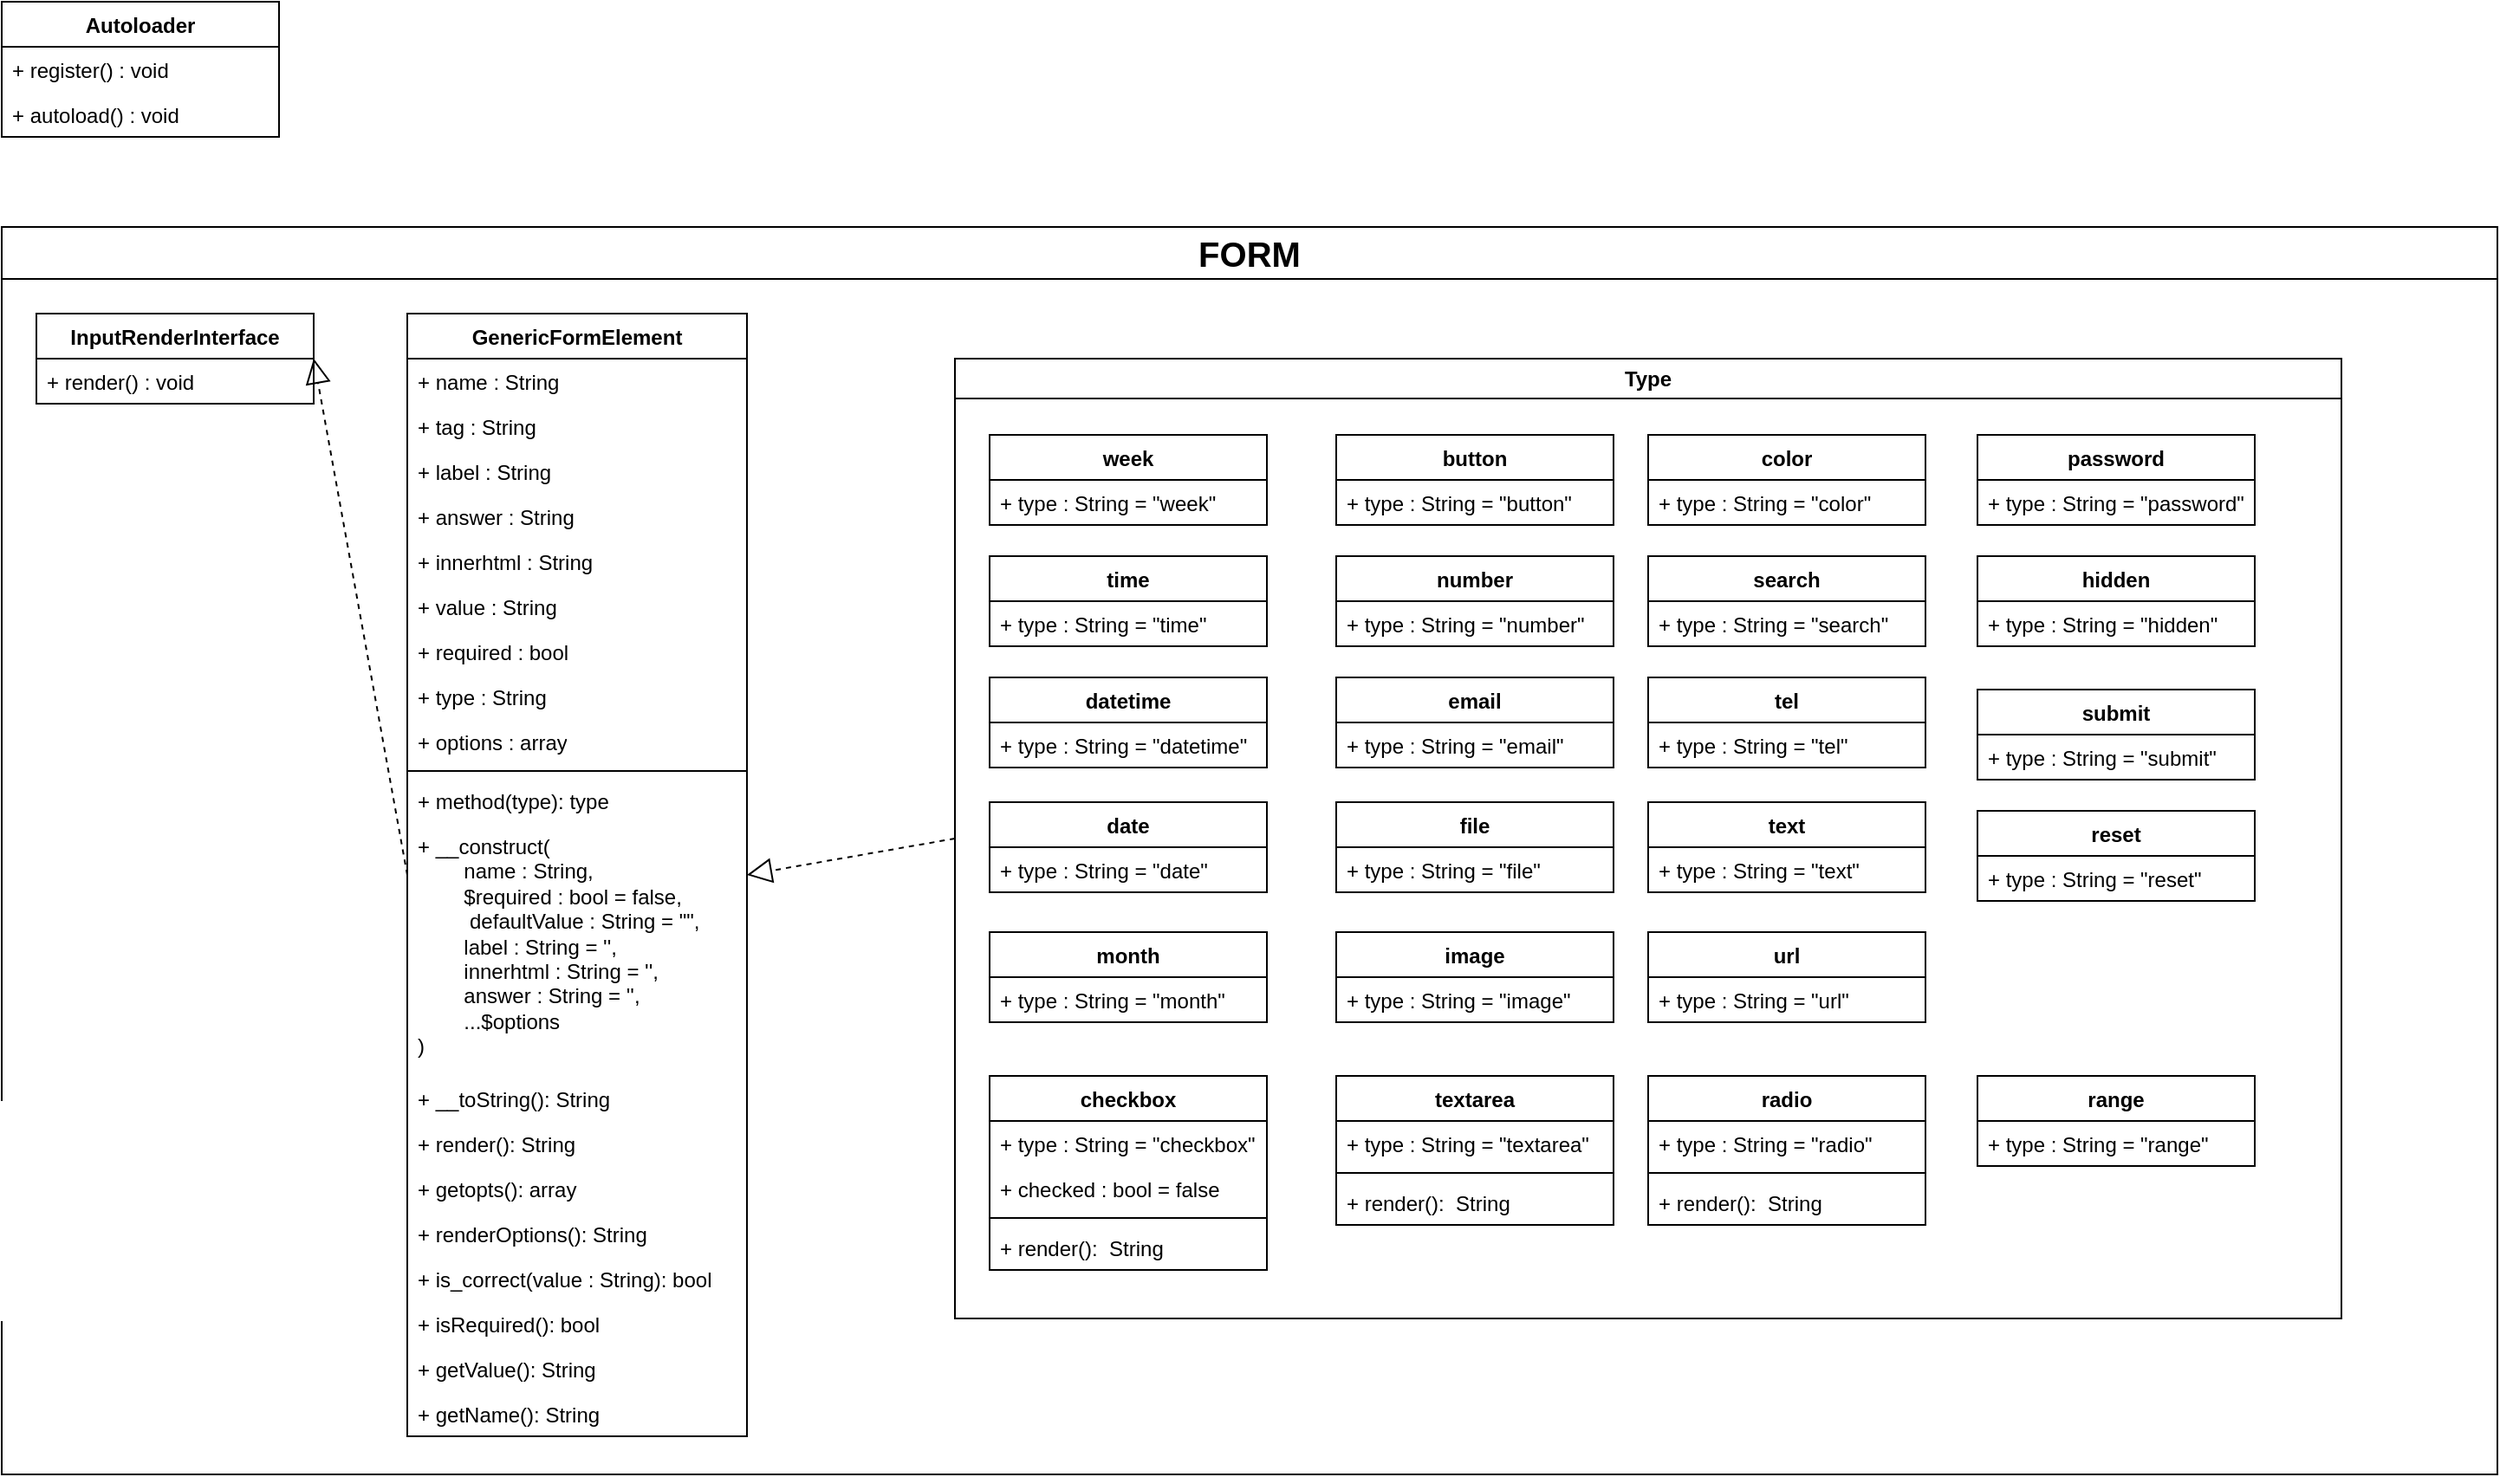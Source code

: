 <mxfile version="26.0.4">
  <diagram name="Page-1" id="kjSIp5pXhjDHa5u45Axl">
    <mxGraphModel dx="1434" dy="797" grid="1" gridSize="10" guides="1" tooltips="1" connect="1" arrows="1" fold="1" page="1" pageScale="1" pageWidth="827" pageHeight="1169" math="0" shadow="0">
      <root>
        <mxCell id="0" />
        <mxCell id="1" parent="0" />
        <mxCell id="YVkegcNKEWYejIBUxYfp-6" value="Autoloader" style="swimlane;fontStyle=1;align=center;verticalAlign=top;childLayout=stackLayout;horizontal=1;startSize=26;horizontalStack=0;resizeParent=1;resizeParentMax=0;resizeLast=0;collapsible=1;marginBottom=0;whiteSpace=wrap;html=1;" parent="1" vertex="1">
          <mxGeometry x="40" y="30" width="160" height="78" as="geometry" />
        </mxCell>
        <mxCell id="YVkegcNKEWYejIBUxYfp-9" value="+ register() : void" style="text;strokeColor=none;fillColor=none;align=left;verticalAlign=top;spacingLeft=4;spacingRight=4;overflow=hidden;rotatable=0;points=[[0,0.5],[1,0.5]];portConstraint=eastwest;whiteSpace=wrap;html=1;" parent="YVkegcNKEWYejIBUxYfp-6" vertex="1">
          <mxGeometry y="26" width="160" height="26" as="geometry" />
        </mxCell>
        <mxCell id="YVkegcNKEWYejIBUxYfp-10" value="+ autoload() : void" style="text;strokeColor=none;fillColor=none;align=left;verticalAlign=top;spacingLeft=4;spacingRight=4;overflow=hidden;rotatable=0;points=[[0,0.5],[1,0.5]];portConstraint=eastwest;whiteSpace=wrap;html=1;" parent="YVkegcNKEWYejIBUxYfp-6" vertex="1">
          <mxGeometry y="52" width="160" height="26" as="geometry" />
        </mxCell>
        <mxCell id="YVkegcNKEWYejIBUxYfp-38" value="&lt;font style=&quot;font-size: 20px;&quot;&gt;FORM&lt;/font&gt;" style="swimlane;whiteSpace=wrap;html=1;startSize=30;" parent="1" vertex="1">
          <mxGeometry x="40" y="160" width="1440" height="720" as="geometry">
            <mxRectangle x="580" y="120" width="140" height="30" as="alternateBounds" />
          </mxGeometry>
        </mxCell>
        <mxCell id="YVkegcNKEWYejIBUxYfp-11" value="InputRenderInterface" style="swimlane;fontStyle=1;align=center;verticalAlign=top;childLayout=stackLayout;horizontal=1;startSize=26;horizontalStack=0;resizeParent=1;resizeParentMax=0;resizeLast=0;collapsible=1;marginBottom=0;whiteSpace=wrap;html=1;" parent="YVkegcNKEWYejIBUxYfp-38" vertex="1">
          <mxGeometry x="20" y="50" width="160" height="52" as="geometry">
            <mxRectangle x="20" y="50" width="150" height="30" as="alternateBounds" />
          </mxGeometry>
        </mxCell>
        <mxCell id="YVkegcNKEWYejIBUxYfp-15" value="+ render() : void" style="text;strokeColor=none;fillColor=none;align=left;verticalAlign=top;spacingLeft=4;spacingRight=4;overflow=hidden;rotatable=0;points=[[0,0.5],[1,0.5]];portConstraint=eastwest;whiteSpace=wrap;html=1;" parent="YVkegcNKEWYejIBUxYfp-11" vertex="1">
          <mxGeometry y="26" width="160" height="26" as="geometry" />
        </mxCell>
        <mxCell id="YVkegcNKEWYejIBUxYfp-16" value="GenericFormElement" style="swimlane;fontStyle=1;align=center;verticalAlign=top;childLayout=stackLayout;horizontal=1;startSize=26;horizontalStack=0;resizeParent=1;resizeParentMax=0;resizeLast=0;collapsible=1;marginBottom=0;whiteSpace=wrap;html=1;" parent="YVkegcNKEWYejIBUxYfp-38" vertex="1">
          <mxGeometry x="234" y="50" width="196" height="648" as="geometry">
            <mxRectangle x="234" y="50" width="150" height="30" as="alternateBounds" />
          </mxGeometry>
        </mxCell>
        <mxCell id="YVkegcNKEWYejIBUxYfp-17" value="&lt;div&gt;+ name : String&lt;/div&gt;" style="text;strokeColor=none;fillColor=none;align=left;verticalAlign=top;spacingLeft=4;spacingRight=4;overflow=hidden;rotatable=0;points=[[0,0.5],[1,0.5]];portConstraint=eastwest;whiteSpace=wrap;html=1;" parent="YVkegcNKEWYejIBUxYfp-16" vertex="1">
          <mxGeometry y="26" width="196" height="26" as="geometry" />
        </mxCell>
        <mxCell id="YVkegcNKEWYejIBUxYfp-20" value="&lt;div&gt;+ tag : String&lt;/div&gt;" style="text;strokeColor=none;fillColor=none;align=left;verticalAlign=top;spacingLeft=4;spacingRight=4;overflow=hidden;rotatable=0;points=[[0,0.5],[1,0.5]];portConstraint=eastwest;whiteSpace=wrap;html=1;" parent="YVkegcNKEWYejIBUxYfp-16" vertex="1">
          <mxGeometry y="52" width="196" height="26" as="geometry" />
        </mxCell>
        <mxCell id="YVkegcNKEWYejIBUxYfp-26" value="&lt;div&gt;+ label : String&lt;/div&gt;" style="text;strokeColor=none;fillColor=none;align=left;verticalAlign=top;spacingLeft=4;spacingRight=4;overflow=hidden;rotatable=0;points=[[0,0.5],[1,0.5]];portConstraint=eastwest;whiteSpace=wrap;html=1;" parent="YVkegcNKEWYejIBUxYfp-16" vertex="1">
          <mxGeometry y="78" width="196" height="26" as="geometry" />
        </mxCell>
        <mxCell id="YVkegcNKEWYejIBUxYfp-25" value="&lt;div&gt;+ answer : String&lt;/div&gt;" style="text;strokeColor=none;fillColor=none;align=left;verticalAlign=top;spacingLeft=4;spacingRight=4;overflow=hidden;rotatable=0;points=[[0,0.5],[1,0.5]];portConstraint=eastwest;whiteSpace=wrap;html=1;" parent="YVkegcNKEWYejIBUxYfp-16" vertex="1">
          <mxGeometry y="104" width="196" height="26" as="geometry" />
        </mxCell>
        <mxCell id="YVkegcNKEWYejIBUxYfp-24" value="&lt;div&gt;+ innerhtml : String&lt;/div&gt;" style="text;strokeColor=none;fillColor=none;align=left;verticalAlign=top;spacingLeft=4;spacingRight=4;overflow=hidden;rotatable=0;points=[[0,0.5],[1,0.5]];portConstraint=eastwest;whiteSpace=wrap;html=1;" parent="YVkegcNKEWYejIBUxYfp-16" vertex="1">
          <mxGeometry y="130" width="196" height="26" as="geometry" />
        </mxCell>
        <mxCell id="YVkegcNKEWYejIBUxYfp-23" value="&lt;div&gt;+ value : String&lt;/div&gt;" style="text;strokeColor=none;fillColor=none;align=left;verticalAlign=top;spacingLeft=4;spacingRight=4;overflow=hidden;rotatable=0;points=[[0,0.5],[1,0.5]];portConstraint=eastwest;whiteSpace=wrap;html=1;" parent="YVkegcNKEWYejIBUxYfp-16" vertex="1">
          <mxGeometry y="156" width="196" height="26" as="geometry" />
        </mxCell>
        <mxCell id="YVkegcNKEWYejIBUxYfp-22" value="&lt;div&gt;+ required : bool&lt;/div&gt;" style="text;strokeColor=none;fillColor=none;align=left;verticalAlign=top;spacingLeft=4;spacingRight=4;overflow=hidden;rotatable=0;points=[[0,0.5],[1,0.5]];portConstraint=eastwest;whiteSpace=wrap;html=1;" parent="YVkegcNKEWYejIBUxYfp-16" vertex="1">
          <mxGeometry y="182" width="196" height="26" as="geometry" />
        </mxCell>
        <mxCell id="YVkegcNKEWYejIBUxYfp-21" value="&lt;div&gt;+ type : String&lt;/div&gt;" style="text;strokeColor=none;fillColor=none;align=left;verticalAlign=top;spacingLeft=4;spacingRight=4;overflow=hidden;rotatable=0;points=[[0,0.5],[1,0.5]];portConstraint=eastwest;whiteSpace=wrap;html=1;" parent="YVkegcNKEWYejIBUxYfp-16" vertex="1">
          <mxGeometry y="208" width="196" height="26" as="geometry" />
        </mxCell>
        <mxCell id="YVkegcNKEWYejIBUxYfp-28" value="&lt;div&gt;+ options : array&lt;br&gt;&lt;/div&gt;" style="text;strokeColor=none;fillColor=none;align=left;verticalAlign=top;spacingLeft=4;spacingRight=4;overflow=hidden;rotatable=0;points=[[0,0.5],[1,0.5]];portConstraint=eastwest;whiteSpace=wrap;html=1;" parent="YVkegcNKEWYejIBUxYfp-16" vertex="1">
          <mxGeometry y="234" width="196" height="26" as="geometry" />
        </mxCell>
        <mxCell id="YVkegcNKEWYejIBUxYfp-18" value="" style="line;strokeWidth=1;fillColor=none;align=left;verticalAlign=middle;spacingTop=-1;spacingLeft=3;spacingRight=3;rotatable=0;labelPosition=right;points=[];portConstraint=eastwest;strokeColor=inherit;" parent="YVkegcNKEWYejIBUxYfp-16" vertex="1">
          <mxGeometry y="260" width="196" height="8" as="geometry" />
        </mxCell>
        <mxCell id="YVkegcNKEWYejIBUxYfp-19" value="+ method(type): type" style="text;strokeColor=none;fillColor=none;align=left;verticalAlign=top;spacingLeft=4;spacingRight=4;overflow=hidden;rotatable=0;points=[[0,0.5],[1,0.5]];portConstraint=eastwest;whiteSpace=wrap;html=1;" parent="YVkegcNKEWYejIBUxYfp-16" vertex="1">
          <mxGeometry y="268" width="196" height="26" as="geometry" />
        </mxCell>
        <mxCell id="YVkegcNKEWYejIBUxYfp-29" value="+ __construct(&lt;br&gt;&lt;div&gt;&lt;span style=&quot;white-space: pre;&quot;&gt;&#x9;&lt;/span&gt;name : String,&lt;/div&gt;&lt;div&gt;&lt;span style=&quot;white-space: pre;&quot;&gt;&#x9;&lt;/span&gt;$required : bool = false,&lt;br&gt;&lt;/div&gt; &lt;span style=&quot;white-space: pre;&quot;&gt;&#x9;&lt;/span&gt; defaultValue :&lt;span style=&quot;white-space: pre;&quot;&gt;&lt;/span&gt; String = &quot;&quot;,&lt;br&gt;&lt;span style=&quot;white-space: pre;&quot;&gt;&#x9;&lt;/span&gt;label : String = &#39;&#39;,&lt;br&gt;&lt;span style=&quot;white-space: pre;&quot;&gt;&#x9;&lt;/span&gt;innerhtml :&amp;nbsp;String = &#39;&#39;,&lt;br&gt;&lt;span style=&quot;white-space: pre;&quot;&gt;&#x9;&lt;/span&gt;answer :&amp;nbsp;String = &#39;&#39;,&lt;br&gt;&lt;span style=&quot;white-space: pre;&quot;&gt;&#x9;&lt;/span&gt;...$options&lt;br&gt;)" style="text;strokeColor=none;fillColor=none;align=left;verticalAlign=top;spacingLeft=4;spacingRight=4;overflow=hidden;rotatable=0;points=[[0,0.5],[1,0.5]];portConstraint=eastwest;whiteSpace=wrap;html=1;" parent="YVkegcNKEWYejIBUxYfp-16" vertex="1">
          <mxGeometry y="294" width="196" height="146" as="geometry" />
        </mxCell>
        <mxCell id="YVkegcNKEWYejIBUxYfp-30" value="+ __toString(): String" style="text;strokeColor=none;fillColor=none;align=left;verticalAlign=top;spacingLeft=4;spacingRight=4;overflow=hidden;rotatable=0;points=[[0,0.5],[1,0.5]];portConstraint=eastwest;whiteSpace=wrap;html=1;" parent="YVkegcNKEWYejIBUxYfp-16" vertex="1">
          <mxGeometry y="440" width="196" height="26" as="geometry" />
        </mxCell>
        <mxCell id="YVkegcNKEWYejIBUxYfp-37" value="+ render(): String&lt;span style=&quot;white-space: pre;&quot;&gt;&#x9;&lt;/span&gt;" style="text;strokeColor=none;fillColor=none;align=left;verticalAlign=top;spacingLeft=4;spacingRight=4;overflow=hidden;rotatable=0;points=[[0,0.5],[1,0.5]];portConstraint=eastwest;whiteSpace=wrap;html=1;" parent="YVkegcNKEWYejIBUxYfp-16" vertex="1">
          <mxGeometry y="466" width="196" height="26" as="geometry" />
        </mxCell>
        <mxCell id="YVkegcNKEWYejIBUxYfp-36" value="+ getopts(): array&lt;span style=&quot;white-space: pre;&quot;&gt;&#x9;&lt;/span&gt;" style="text;strokeColor=none;fillColor=none;align=left;verticalAlign=top;spacingLeft=4;spacingRight=4;overflow=hidden;rotatable=0;points=[[0,0.5],[1,0.5]];portConstraint=eastwest;whiteSpace=wrap;html=1;" parent="YVkegcNKEWYejIBUxYfp-16" vertex="1">
          <mxGeometry y="492" width="196" height="26" as="geometry" />
        </mxCell>
        <mxCell id="YVkegcNKEWYejIBUxYfp-35" value="+ renderOptions(): String" style="text;strokeColor=none;fillColor=none;align=left;verticalAlign=top;spacingLeft=4;spacingRight=4;overflow=hidden;rotatable=0;points=[[0,0.5],[1,0.5]];portConstraint=eastwest;whiteSpace=wrap;html=1;" parent="YVkegcNKEWYejIBUxYfp-16" vertex="1">
          <mxGeometry y="518" width="196" height="26" as="geometry" />
        </mxCell>
        <mxCell id="YVkegcNKEWYejIBUxYfp-34" value="+ is_correct(value : String): bool" style="text;strokeColor=none;fillColor=none;align=left;verticalAlign=top;spacingLeft=4;spacingRight=4;overflow=hidden;rotatable=0;points=[[0,0.5],[1,0.5]];portConstraint=eastwest;whiteSpace=wrap;html=1;" parent="YVkegcNKEWYejIBUxYfp-16" vertex="1">
          <mxGeometry y="544" width="196" height="26" as="geometry" />
        </mxCell>
        <mxCell id="YVkegcNKEWYejIBUxYfp-33" value="+ isRequired(): bool" style="text;strokeColor=none;fillColor=none;align=left;verticalAlign=top;spacingLeft=4;spacingRight=4;overflow=hidden;rotatable=0;points=[[0,0.5],[1,0.5]];portConstraint=eastwest;whiteSpace=wrap;html=1;" parent="YVkegcNKEWYejIBUxYfp-16" vertex="1">
          <mxGeometry y="570" width="196" height="26" as="geometry" />
        </mxCell>
        <mxCell id="YVkegcNKEWYejIBUxYfp-32" value="+ getValue(): String" style="text;strokeColor=none;fillColor=none;align=left;verticalAlign=top;spacingLeft=4;spacingRight=4;overflow=hidden;rotatable=0;points=[[0,0.5],[1,0.5]];portConstraint=eastwest;whiteSpace=wrap;html=1;" parent="YVkegcNKEWYejIBUxYfp-16" vertex="1">
          <mxGeometry y="596" width="196" height="26" as="geometry" />
        </mxCell>
        <mxCell id="YVkegcNKEWYejIBUxYfp-31" value="+ getName(): String" style="text;strokeColor=none;fillColor=none;align=left;verticalAlign=top;spacingLeft=4;spacingRight=4;overflow=hidden;rotatable=0;points=[[0,0.5],[1,0.5]];portConstraint=eastwest;whiteSpace=wrap;html=1;" parent="YVkegcNKEWYejIBUxYfp-16" vertex="1">
          <mxGeometry y="622" width="196" height="26" as="geometry" />
        </mxCell>
        <mxCell id="YVkegcNKEWYejIBUxYfp-27" value="" style="endArrow=block;dashed=1;endFill=0;endSize=12;html=1;rounded=0;exitX=0;exitY=0.5;exitDx=0;exitDy=0;entryX=1;entryY=0.5;entryDx=0;entryDy=0;" parent="YVkegcNKEWYejIBUxYfp-38" source="YVkegcNKEWYejIBUxYfp-16" target="YVkegcNKEWYejIBUxYfp-11" edge="1">
          <mxGeometry width="160" relative="1" as="geometry">
            <mxPoint x="210" y="170" as="sourcePoint" />
            <mxPoint x="180" y="70" as="targetPoint" />
          </mxGeometry>
        </mxCell>
        <mxCell id="YVkegcNKEWYejIBUxYfp-44" value="Type" style="swimlane;whiteSpace=wrap;html=1;" parent="YVkegcNKEWYejIBUxYfp-38" vertex="1">
          <mxGeometry x="550" y="76" width="800" height="554" as="geometry">
            <mxRectangle x="550" y="76" width="70" height="30" as="alternateBounds" />
          </mxGeometry>
        </mxCell>
        <mxCell id="YVkegcNKEWYejIBUxYfp-79" value="tel" style="swimlane;fontStyle=1;align=center;verticalAlign=top;childLayout=stackLayout;horizontal=1;startSize=26;horizontalStack=0;resizeParent=1;resizeParentMax=0;resizeLast=0;collapsible=1;marginBottom=0;whiteSpace=wrap;html=1;" parent="YVkegcNKEWYejIBUxYfp-44" vertex="1">
          <mxGeometry x="400" y="184" width="160" height="52" as="geometry" />
        </mxCell>
        <mxCell id="YVkegcNKEWYejIBUxYfp-80" value="+ type : String = &quot;tel&quot;" style="text;strokeColor=none;fillColor=none;align=left;verticalAlign=top;spacingLeft=4;spacingRight=4;overflow=hidden;rotatable=0;points=[[0,0.5],[1,0.5]];portConstraint=eastwest;whiteSpace=wrap;html=1;" parent="YVkegcNKEWYejIBUxYfp-79" vertex="1">
          <mxGeometry y="26" width="160" height="26" as="geometry" />
        </mxCell>
        <mxCell id="YVkegcNKEWYejIBUxYfp-81" value="text" style="swimlane;fontStyle=1;align=center;verticalAlign=top;childLayout=stackLayout;horizontal=1;startSize=26;horizontalStack=0;resizeParent=1;resizeParentMax=0;resizeLast=0;collapsible=1;marginBottom=0;whiteSpace=wrap;html=1;" parent="YVkegcNKEWYejIBUxYfp-44" vertex="1">
          <mxGeometry x="400" y="256" width="160" height="52" as="geometry" />
        </mxCell>
        <mxCell id="YVkegcNKEWYejIBUxYfp-82" value="+ type : String = &quot;text&quot;" style="text;strokeColor=none;fillColor=none;align=left;verticalAlign=top;spacingLeft=4;spacingRight=4;overflow=hidden;rotatable=0;points=[[0,0.5],[1,0.5]];portConstraint=eastwest;whiteSpace=wrap;html=1;" parent="YVkegcNKEWYejIBUxYfp-81" vertex="1">
          <mxGeometry y="26" width="160" height="26" as="geometry" />
        </mxCell>
        <mxCell id="YVkegcNKEWYejIBUxYfp-83" value="time" style="swimlane;fontStyle=1;align=center;verticalAlign=top;childLayout=stackLayout;horizontal=1;startSize=26;horizontalStack=0;resizeParent=1;resizeParentMax=0;resizeLast=0;collapsible=1;marginBottom=0;whiteSpace=wrap;html=1;" parent="YVkegcNKEWYejIBUxYfp-44" vertex="1">
          <mxGeometry x="20" y="114" width="160" height="52" as="geometry" />
        </mxCell>
        <mxCell id="YVkegcNKEWYejIBUxYfp-84" value="+ type : String = &quot;time&quot;" style="text;strokeColor=none;fillColor=none;align=left;verticalAlign=top;spacingLeft=4;spacingRight=4;overflow=hidden;rotatable=0;points=[[0,0.5],[1,0.5]];portConstraint=eastwest;whiteSpace=wrap;html=1;" parent="YVkegcNKEWYejIBUxYfp-83" vertex="1">
          <mxGeometry y="26" width="160" height="26" as="geometry" />
        </mxCell>
        <mxCell id="YVkegcNKEWYejIBUxYfp-85" value="url" style="swimlane;fontStyle=1;align=center;verticalAlign=top;childLayout=stackLayout;horizontal=1;startSize=26;horizontalStack=0;resizeParent=1;resizeParentMax=0;resizeLast=0;collapsible=1;marginBottom=0;whiteSpace=wrap;html=1;" parent="YVkegcNKEWYejIBUxYfp-44" vertex="1">
          <mxGeometry x="400" y="331" width="160" height="52" as="geometry" />
        </mxCell>
        <mxCell id="YVkegcNKEWYejIBUxYfp-86" value="+ type : String = &quot;url&quot;" style="text;strokeColor=none;fillColor=none;align=left;verticalAlign=top;spacingLeft=4;spacingRight=4;overflow=hidden;rotatable=0;points=[[0,0.5],[1,0.5]];portConstraint=eastwest;whiteSpace=wrap;html=1;" parent="YVkegcNKEWYejIBUxYfp-85" vertex="1">
          <mxGeometry y="26" width="160" height="26" as="geometry" />
        </mxCell>
        <mxCell id="YVkegcNKEWYejIBUxYfp-40" value="button" style="swimlane;fontStyle=1;align=center;verticalAlign=top;childLayout=stackLayout;horizontal=1;startSize=26;horizontalStack=0;resizeParent=1;resizeParentMax=0;resizeLast=0;collapsible=1;marginBottom=0;whiteSpace=wrap;html=1;" parent="YVkegcNKEWYejIBUxYfp-44" vertex="1">
          <mxGeometry x="220" y="44" width="160" height="52" as="geometry" />
        </mxCell>
        <mxCell id="YVkegcNKEWYejIBUxYfp-41" value="+ type : String = &quot;button&quot;" style="text;strokeColor=none;fillColor=none;align=left;verticalAlign=top;spacingLeft=4;spacingRight=4;overflow=hidden;rotatable=0;points=[[0,0.5],[1,0.5]];portConstraint=eastwest;whiteSpace=wrap;html=1;" parent="YVkegcNKEWYejIBUxYfp-40" vertex="1">
          <mxGeometry y="26" width="160" height="26" as="geometry" />
        </mxCell>
        <mxCell id="YVkegcNKEWYejIBUxYfp-47" value="color" style="swimlane;fontStyle=1;align=center;verticalAlign=top;childLayout=stackLayout;horizontal=1;startSize=26;horizontalStack=0;resizeParent=1;resizeParentMax=0;resizeLast=0;collapsible=1;marginBottom=0;whiteSpace=wrap;html=1;" parent="YVkegcNKEWYejIBUxYfp-44" vertex="1">
          <mxGeometry x="400" y="44" width="160" height="52" as="geometry" />
        </mxCell>
        <mxCell id="YVkegcNKEWYejIBUxYfp-48" value="+ type : String = &quot;color&quot;" style="text;strokeColor=none;fillColor=none;align=left;verticalAlign=top;spacingLeft=4;spacingRight=4;overflow=hidden;rotatable=0;points=[[0,0.5],[1,0.5]];portConstraint=eastwest;whiteSpace=wrap;html=1;" parent="YVkegcNKEWYejIBUxYfp-47" vertex="1">
          <mxGeometry y="26" width="160" height="26" as="geometry" />
        </mxCell>
        <mxCell id="YVkegcNKEWYejIBUxYfp-49" value="date" style="swimlane;fontStyle=1;align=center;verticalAlign=top;childLayout=stackLayout;horizontal=1;startSize=26;horizontalStack=0;resizeParent=1;resizeParentMax=0;resizeLast=0;collapsible=1;marginBottom=0;whiteSpace=wrap;html=1;" parent="YVkegcNKEWYejIBUxYfp-44" vertex="1">
          <mxGeometry x="20" y="256" width="160" height="52" as="geometry" />
        </mxCell>
        <mxCell id="YVkegcNKEWYejIBUxYfp-50" value="+ type : String = &quot;date&quot;" style="text;strokeColor=none;fillColor=none;align=left;verticalAlign=top;spacingLeft=4;spacingRight=4;overflow=hidden;rotatable=0;points=[[0,0.5],[1,0.5]];portConstraint=eastwest;whiteSpace=wrap;html=1;" parent="YVkegcNKEWYejIBUxYfp-49" vertex="1">
          <mxGeometry y="26" width="160" height="26" as="geometry" />
        </mxCell>
        <mxCell id="YVkegcNKEWYejIBUxYfp-51" value="datetime" style="swimlane;fontStyle=1;align=center;verticalAlign=top;childLayout=stackLayout;horizontal=1;startSize=26;horizontalStack=0;resizeParent=1;resizeParentMax=0;resizeLast=0;collapsible=1;marginBottom=0;whiteSpace=wrap;html=1;" parent="YVkegcNKEWYejIBUxYfp-44" vertex="1">
          <mxGeometry x="20" y="184" width="160" height="52" as="geometry" />
        </mxCell>
        <mxCell id="YVkegcNKEWYejIBUxYfp-52" value="+ type : String = &quot;datetime&quot;" style="text;strokeColor=none;fillColor=none;align=left;verticalAlign=top;spacingLeft=4;spacingRight=4;overflow=hidden;rotatable=0;points=[[0,0.5],[1,0.5]];portConstraint=eastwest;whiteSpace=wrap;html=1;" parent="YVkegcNKEWYejIBUxYfp-51" vertex="1">
          <mxGeometry y="26" width="160" height="26" as="geometry" />
        </mxCell>
        <mxCell id="YVkegcNKEWYejIBUxYfp-53" value="email" style="swimlane;fontStyle=1;align=center;verticalAlign=top;childLayout=stackLayout;horizontal=1;startSize=26;horizontalStack=0;resizeParent=1;resizeParentMax=0;resizeLast=0;collapsible=1;marginBottom=0;whiteSpace=wrap;html=1;" parent="YVkegcNKEWYejIBUxYfp-44" vertex="1">
          <mxGeometry x="220" y="184" width="160" height="52" as="geometry" />
        </mxCell>
        <mxCell id="YVkegcNKEWYejIBUxYfp-54" value="+ type : String = &quot;email&quot;" style="text;strokeColor=none;fillColor=none;align=left;verticalAlign=top;spacingLeft=4;spacingRight=4;overflow=hidden;rotatable=0;points=[[0,0.5],[1,0.5]];portConstraint=eastwest;whiteSpace=wrap;html=1;" parent="YVkegcNKEWYejIBUxYfp-53" vertex="1">
          <mxGeometry y="26" width="160" height="26" as="geometry" />
        </mxCell>
        <mxCell id="YVkegcNKEWYejIBUxYfp-63" value="number" style="swimlane;fontStyle=1;align=center;verticalAlign=top;childLayout=stackLayout;horizontal=1;startSize=26;horizontalStack=0;resizeParent=1;resizeParentMax=0;resizeLast=0;collapsible=1;marginBottom=0;whiteSpace=wrap;html=1;" parent="YVkegcNKEWYejIBUxYfp-44" vertex="1">
          <mxGeometry x="220" y="114" width="160" height="52" as="geometry" />
        </mxCell>
        <mxCell id="YVkegcNKEWYejIBUxYfp-64" value="+ type : String = &quot;number&quot;" style="text;strokeColor=none;fillColor=none;align=left;verticalAlign=top;spacingLeft=4;spacingRight=4;overflow=hidden;rotatable=0;points=[[0,0.5],[1,0.5]];portConstraint=eastwest;whiteSpace=wrap;html=1;" parent="YVkegcNKEWYejIBUxYfp-63" vertex="1">
          <mxGeometry y="26" width="160" height="26" as="geometry" />
        </mxCell>
        <mxCell id="YVkegcNKEWYejIBUxYfp-61" value="month" style="swimlane;fontStyle=1;align=center;verticalAlign=top;childLayout=stackLayout;horizontal=1;startSize=26;horizontalStack=0;resizeParent=1;resizeParentMax=0;resizeLast=0;collapsible=1;marginBottom=0;whiteSpace=wrap;html=1;" parent="YVkegcNKEWYejIBUxYfp-44" vertex="1">
          <mxGeometry x="20" y="331" width="160" height="52" as="geometry" />
        </mxCell>
        <mxCell id="YVkegcNKEWYejIBUxYfp-62" value="+ type : String = &quot;month&quot;" style="text;strokeColor=none;fillColor=none;align=left;verticalAlign=top;spacingLeft=4;spacingRight=4;overflow=hidden;rotatable=0;points=[[0,0.5],[1,0.5]];portConstraint=eastwest;whiteSpace=wrap;html=1;" parent="YVkegcNKEWYejIBUxYfp-61" vertex="1">
          <mxGeometry y="26" width="160" height="26" as="geometry" />
        </mxCell>
        <mxCell id="YVkegcNKEWYejIBUxYfp-59" value="image" style="swimlane;fontStyle=1;align=center;verticalAlign=top;childLayout=stackLayout;horizontal=1;startSize=26;horizontalStack=0;resizeParent=1;resizeParentMax=0;resizeLast=0;collapsible=1;marginBottom=0;whiteSpace=wrap;html=1;" parent="YVkegcNKEWYejIBUxYfp-44" vertex="1">
          <mxGeometry x="220" y="331" width="160" height="52" as="geometry" />
        </mxCell>
        <mxCell id="YVkegcNKEWYejIBUxYfp-60" value="+ type : String = &quot;image&quot;" style="text;strokeColor=none;fillColor=none;align=left;verticalAlign=top;spacingLeft=4;spacingRight=4;overflow=hidden;rotatable=0;points=[[0,0.5],[1,0.5]];portConstraint=eastwest;whiteSpace=wrap;html=1;" parent="YVkegcNKEWYejIBUxYfp-59" vertex="1">
          <mxGeometry y="26" width="160" height="26" as="geometry" />
        </mxCell>
        <mxCell id="YVkegcNKEWYejIBUxYfp-55" value="file" style="swimlane;fontStyle=1;align=center;verticalAlign=top;childLayout=stackLayout;horizontal=1;startSize=26;horizontalStack=0;resizeParent=1;resizeParentMax=0;resizeLast=0;collapsible=1;marginBottom=0;whiteSpace=wrap;html=1;" parent="YVkegcNKEWYejIBUxYfp-44" vertex="1">
          <mxGeometry x="220" y="256" width="160" height="52" as="geometry" />
        </mxCell>
        <mxCell id="YVkegcNKEWYejIBUxYfp-56" value="+ type : String = &quot;file&quot;" style="text;strokeColor=none;fillColor=none;align=left;verticalAlign=top;spacingLeft=4;spacingRight=4;overflow=hidden;rotatable=0;points=[[0,0.5],[1,0.5]];portConstraint=eastwest;whiteSpace=wrap;html=1;" parent="YVkegcNKEWYejIBUxYfp-55" vertex="1">
          <mxGeometry y="26" width="160" height="26" as="geometry" />
        </mxCell>
        <mxCell id="YVkegcNKEWYejIBUxYfp-57" value="hidden" style="swimlane;fontStyle=1;align=center;verticalAlign=top;childLayout=stackLayout;horizontal=1;startSize=26;horizontalStack=0;resizeParent=1;resizeParentMax=0;resizeLast=0;collapsible=1;marginBottom=0;whiteSpace=wrap;html=1;" parent="YVkegcNKEWYejIBUxYfp-44" vertex="1">
          <mxGeometry x="590" y="114" width="160" height="52" as="geometry" />
        </mxCell>
        <mxCell id="YVkegcNKEWYejIBUxYfp-58" value="+ type : String = &quot;hidden&quot;" style="text;strokeColor=none;fillColor=none;align=left;verticalAlign=top;spacingLeft=4;spacingRight=4;overflow=hidden;rotatable=0;points=[[0,0.5],[1,0.5]];portConstraint=eastwest;whiteSpace=wrap;html=1;" parent="YVkegcNKEWYejIBUxYfp-57" vertex="1">
          <mxGeometry y="26" width="160" height="26" as="geometry" />
        </mxCell>
        <mxCell id="YVkegcNKEWYejIBUxYfp-87" value="week" style="swimlane;fontStyle=1;align=center;verticalAlign=top;childLayout=stackLayout;horizontal=1;startSize=26;horizontalStack=0;resizeParent=1;resizeParentMax=0;resizeLast=0;collapsible=1;marginBottom=0;whiteSpace=wrap;html=1;" parent="YVkegcNKEWYejIBUxYfp-44" vertex="1">
          <mxGeometry x="20" y="44" width="160" height="52" as="geometry" />
        </mxCell>
        <mxCell id="YVkegcNKEWYejIBUxYfp-88" value="+ type : String = &quot;week&quot;" style="text;strokeColor=none;fillColor=none;align=left;verticalAlign=top;spacingLeft=4;spacingRight=4;overflow=hidden;rotatable=0;points=[[0,0.5],[1,0.5]];portConstraint=eastwest;whiteSpace=wrap;html=1;" parent="YVkegcNKEWYejIBUxYfp-87" vertex="1">
          <mxGeometry y="26" width="160" height="26" as="geometry" />
        </mxCell>
        <mxCell id="YVkegcNKEWYejIBUxYfp-67" value="password" style="swimlane;fontStyle=1;align=center;verticalAlign=top;childLayout=stackLayout;horizontal=1;startSize=26;horizontalStack=0;resizeParent=1;resizeParentMax=0;resizeLast=0;collapsible=1;marginBottom=0;whiteSpace=wrap;html=1;" parent="YVkegcNKEWYejIBUxYfp-44" vertex="1">
          <mxGeometry x="590" y="44" width="160" height="52" as="geometry" />
        </mxCell>
        <mxCell id="YVkegcNKEWYejIBUxYfp-68" value="+ type : String = &quot;password&quot;" style="text;strokeColor=none;fillColor=none;align=left;verticalAlign=top;spacingLeft=4;spacingRight=4;overflow=hidden;rotatable=0;points=[[0,0.5],[1,0.5]];portConstraint=eastwest;whiteSpace=wrap;html=1;" parent="YVkegcNKEWYejIBUxYfp-67" vertex="1">
          <mxGeometry y="26" width="160" height="26" as="geometry" />
        </mxCell>
        <mxCell id="YVkegcNKEWYejIBUxYfp-71" value="reset" style="swimlane;fontStyle=1;align=center;verticalAlign=top;childLayout=stackLayout;horizontal=1;startSize=26;horizontalStack=0;resizeParent=1;resizeParentMax=0;resizeLast=0;collapsible=1;marginBottom=0;whiteSpace=wrap;html=1;" parent="YVkegcNKEWYejIBUxYfp-44" vertex="1">
          <mxGeometry x="590" y="261" width="160" height="52" as="geometry" />
        </mxCell>
        <mxCell id="YVkegcNKEWYejIBUxYfp-72" value="+ type : String = &quot;reset&quot;" style="text;strokeColor=none;fillColor=none;align=left;verticalAlign=top;spacingLeft=4;spacingRight=4;overflow=hidden;rotatable=0;points=[[0,0.5],[1,0.5]];portConstraint=eastwest;whiteSpace=wrap;html=1;" parent="YVkegcNKEWYejIBUxYfp-71" vertex="1">
          <mxGeometry y="26" width="160" height="26" as="geometry" />
        </mxCell>
        <mxCell id="YVkegcNKEWYejIBUxYfp-75" value="search" style="swimlane;fontStyle=1;align=center;verticalAlign=top;childLayout=stackLayout;horizontal=1;startSize=26;horizontalStack=0;resizeParent=1;resizeParentMax=0;resizeLast=0;collapsible=1;marginBottom=0;whiteSpace=wrap;html=1;" parent="YVkegcNKEWYejIBUxYfp-44" vertex="1">
          <mxGeometry x="400" y="114" width="160" height="52" as="geometry" />
        </mxCell>
        <mxCell id="YVkegcNKEWYejIBUxYfp-76" value="+ type : String = &quot;search&quot;" style="text;strokeColor=none;fillColor=none;align=left;verticalAlign=top;spacingLeft=4;spacingRight=4;overflow=hidden;rotatable=0;points=[[0,0.5],[1,0.5]];portConstraint=eastwest;whiteSpace=wrap;html=1;" parent="YVkegcNKEWYejIBUxYfp-75" vertex="1">
          <mxGeometry y="26" width="160" height="26" as="geometry" />
        </mxCell>
        <mxCell id="YVkegcNKEWYejIBUxYfp-77" value="submit" style="swimlane;fontStyle=1;align=center;verticalAlign=top;childLayout=stackLayout;horizontal=1;startSize=26;horizontalStack=0;resizeParent=1;resizeParentMax=0;resizeLast=0;collapsible=1;marginBottom=0;whiteSpace=wrap;html=1;" parent="YVkegcNKEWYejIBUxYfp-44" vertex="1">
          <mxGeometry x="590" y="191" width="160" height="52" as="geometry" />
        </mxCell>
        <mxCell id="YVkegcNKEWYejIBUxYfp-78" value="+ type : String = &quot;submit&quot;" style="text;strokeColor=none;fillColor=none;align=left;verticalAlign=top;spacingLeft=4;spacingRight=4;overflow=hidden;rotatable=0;points=[[0,0.5],[1,0.5]];portConstraint=eastwest;whiteSpace=wrap;html=1;" parent="YVkegcNKEWYejIBUxYfp-77" vertex="1">
          <mxGeometry y="26" width="160" height="26" as="geometry" />
        </mxCell>
        <mxCell id="YVkegcNKEWYejIBUxYfp-90" value="checkbox" style="swimlane;fontStyle=1;align=center;verticalAlign=top;childLayout=stackLayout;horizontal=1;startSize=26;horizontalStack=0;resizeParent=1;resizeParentMax=0;resizeLast=0;collapsible=1;marginBottom=0;whiteSpace=wrap;html=1;" parent="YVkegcNKEWYejIBUxYfp-44" vertex="1">
          <mxGeometry x="20" y="414" width="160" height="112" as="geometry" />
        </mxCell>
        <mxCell id="YVkegcNKEWYejIBUxYfp-46" value="+ type : String = &quot;checkbox&quot;" style="text;strokeColor=none;fillColor=none;align=left;verticalAlign=top;spacingLeft=4;spacingRight=4;overflow=hidden;rotatable=0;points=[[0,0.5],[1,0.5]];portConstraint=eastwest;whiteSpace=wrap;html=1;" parent="YVkegcNKEWYejIBUxYfp-90" vertex="1">
          <mxGeometry y="26" width="160" height="26" as="geometry" />
        </mxCell>
        <mxCell id="YVkegcNKEWYejIBUxYfp-89" value="+ checked : bool = false" style="text;strokeColor=none;fillColor=none;align=left;verticalAlign=top;spacingLeft=4;spacingRight=4;overflow=hidden;rotatable=0;points=[[0,0.5],[1,0.5]];portConstraint=eastwest;whiteSpace=wrap;html=1;" parent="YVkegcNKEWYejIBUxYfp-90" vertex="1">
          <mxGeometry y="52" width="160" height="26" as="geometry" />
        </mxCell>
        <mxCell id="YVkegcNKEWYejIBUxYfp-92" value="" style="line;strokeWidth=1;fillColor=none;align=left;verticalAlign=middle;spacingTop=-1;spacingLeft=3;spacingRight=3;rotatable=0;labelPosition=right;points=[];portConstraint=eastwest;strokeColor=inherit;" parent="YVkegcNKEWYejIBUxYfp-90" vertex="1">
          <mxGeometry y="78" width="160" height="8" as="geometry" />
        </mxCell>
        <mxCell id="YVkegcNKEWYejIBUxYfp-93" value="+ render():&amp;nbsp; String" style="text;strokeColor=none;fillColor=none;align=left;verticalAlign=top;spacingLeft=4;spacingRight=4;overflow=hidden;rotatable=0;points=[[0,0.5],[1,0.5]];portConstraint=eastwest;whiteSpace=wrap;html=1;" parent="YVkegcNKEWYejIBUxYfp-90" vertex="1">
          <mxGeometry y="86" width="160" height="26" as="geometry" />
        </mxCell>
        <mxCell id="YVkegcNKEWYejIBUxYfp-96" value="textarea" style="swimlane;fontStyle=1;align=center;verticalAlign=top;childLayout=stackLayout;horizontal=1;startSize=26;horizontalStack=0;resizeParent=1;resizeParentMax=0;resizeLast=0;collapsible=1;marginBottom=0;whiteSpace=wrap;html=1;" parent="YVkegcNKEWYejIBUxYfp-44" vertex="1">
          <mxGeometry x="220" y="414" width="160" height="86" as="geometry" />
        </mxCell>
        <mxCell id="YVkegcNKEWYejIBUxYfp-97" value="+ type : String = &quot;textarea&quot;" style="text;strokeColor=none;fillColor=none;align=left;verticalAlign=top;spacingLeft=4;spacingRight=4;overflow=hidden;rotatable=0;points=[[0,0.5],[1,0.5]];portConstraint=eastwest;whiteSpace=wrap;html=1;" parent="YVkegcNKEWYejIBUxYfp-96" vertex="1">
          <mxGeometry y="26" width="160" height="26" as="geometry" />
        </mxCell>
        <mxCell id="YVkegcNKEWYejIBUxYfp-99" value="" style="line;strokeWidth=1;fillColor=none;align=left;verticalAlign=middle;spacingTop=-1;spacingLeft=3;spacingRight=3;rotatable=0;labelPosition=right;points=[];portConstraint=eastwest;strokeColor=inherit;" parent="YVkegcNKEWYejIBUxYfp-96" vertex="1">
          <mxGeometry y="52" width="160" height="8" as="geometry" />
        </mxCell>
        <mxCell id="YVkegcNKEWYejIBUxYfp-100" value="+ render():&amp;nbsp; String" style="text;strokeColor=none;fillColor=none;align=left;verticalAlign=top;spacingLeft=4;spacingRight=4;overflow=hidden;rotatable=0;points=[[0,0.5],[1,0.5]];portConstraint=eastwest;whiteSpace=wrap;html=1;" parent="YVkegcNKEWYejIBUxYfp-96" vertex="1">
          <mxGeometry y="60" width="160" height="26" as="geometry" />
        </mxCell>
        <mxCell id="YVkegcNKEWYejIBUxYfp-73" value="range" style="swimlane;fontStyle=1;align=center;verticalAlign=top;childLayout=stackLayout;horizontal=1;startSize=26;horizontalStack=0;resizeParent=1;resizeParentMax=0;resizeLast=0;collapsible=1;marginBottom=0;whiteSpace=wrap;html=1;" parent="YVkegcNKEWYejIBUxYfp-44" vertex="1">
          <mxGeometry x="590" y="414" width="160" height="52" as="geometry" />
        </mxCell>
        <mxCell id="YVkegcNKEWYejIBUxYfp-74" value="+ type : String = &quot;range&quot;" style="text;strokeColor=none;fillColor=none;align=left;verticalAlign=top;spacingLeft=4;spacingRight=4;overflow=hidden;rotatable=0;points=[[0,0.5],[1,0.5]];portConstraint=eastwest;whiteSpace=wrap;html=1;" parent="YVkegcNKEWYejIBUxYfp-73" vertex="1">
          <mxGeometry y="26" width="160" height="26" as="geometry" />
        </mxCell>
        <mxCell id="YVkegcNKEWYejIBUxYfp-94" value="" style="endArrow=block;dashed=1;endFill=0;endSize=12;html=1;rounded=0;entryX=1;entryY=0.5;entryDx=0;entryDy=0;exitX=0;exitY=0.5;exitDx=0;exitDy=0;" parent="YVkegcNKEWYejIBUxYfp-38" source="YVkegcNKEWYejIBUxYfp-44" target="YVkegcNKEWYejIBUxYfp-16" edge="1">
          <mxGeometry width="160" relative="1" as="geometry">
            <mxPoint x="620" y="700" as="sourcePoint" />
            <mxPoint x="460" y="310" as="targetPoint" />
          </mxGeometry>
        </mxCell>
        <mxCell id="YVkegcNKEWYejIBUxYfp-101" value="radio" style="swimlane;fontStyle=1;align=center;verticalAlign=top;childLayout=stackLayout;horizontal=1;startSize=26;horizontalStack=0;resizeParent=1;resizeParentMax=0;resizeLast=0;collapsible=1;marginBottom=0;whiteSpace=wrap;html=1;" parent="1" vertex="1">
          <mxGeometry x="990" y="650" width="160" height="86" as="geometry" />
        </mxCell>
        <mxCell id="YVkegcNKEWYejIBUxYfp-102" value="+ type : String = &quot;radio&quot;" style="text;strokeColor=none;fillColor=none;align=left;verticalAlign=top;spacingLeft=4;spacingRight=4;overflow=hidden;rotatable=0;points=[[0,0.5],[1,0.5]];portConstraint=eastwest;whiteSpace=wrap;html=1;" parent="YVkegcNKEWYejIBUxYfp-101" vertex="1">
          <mxGeometry y="26" width="160" height="26" as="geometry" />
        </mxCell>
        <mxCell id="YVkegcNKEWYejIBUxYfp-103" value="" style="line;strokeWidth=1;fillColor=none;align=left;verticalAlign=middle;spacingTop=-1;spacingLeft=3;spacingRight=3;rotatable=0;labelPosition=right;points=[];portConstraint=eastwest;strokeColor=inherit;" parent="YVkegcNKEWYejIBUxYfp-101" vertex="1">
          <mxGeometry y="52" width="160" height="8" as="geometry" />
        </mxCell>
        <mxCell id="YVkegcNKEWYejIBUxYfp-104" value="+ render():&amp;nbsp; String" style="text;strokeColor=none;fillColor=none;align=left;verticalAlign=top;spacingLeft=4;spacingRight=4;overflow=hidden;rotatable=0;points=[[0,0.5],[1,0.5]];portConstraint=eastwest;whiteSpace=wrap;html=1;" parent="YVkegcNKEWYejIBUxYfp-101" vertex="1">
          <mxGeometry y="60" width="160" height="26" as="geometry" />
        </mxCell>
      </root>
    </mxGraphModel>
  </diagram>
</mxfile>
